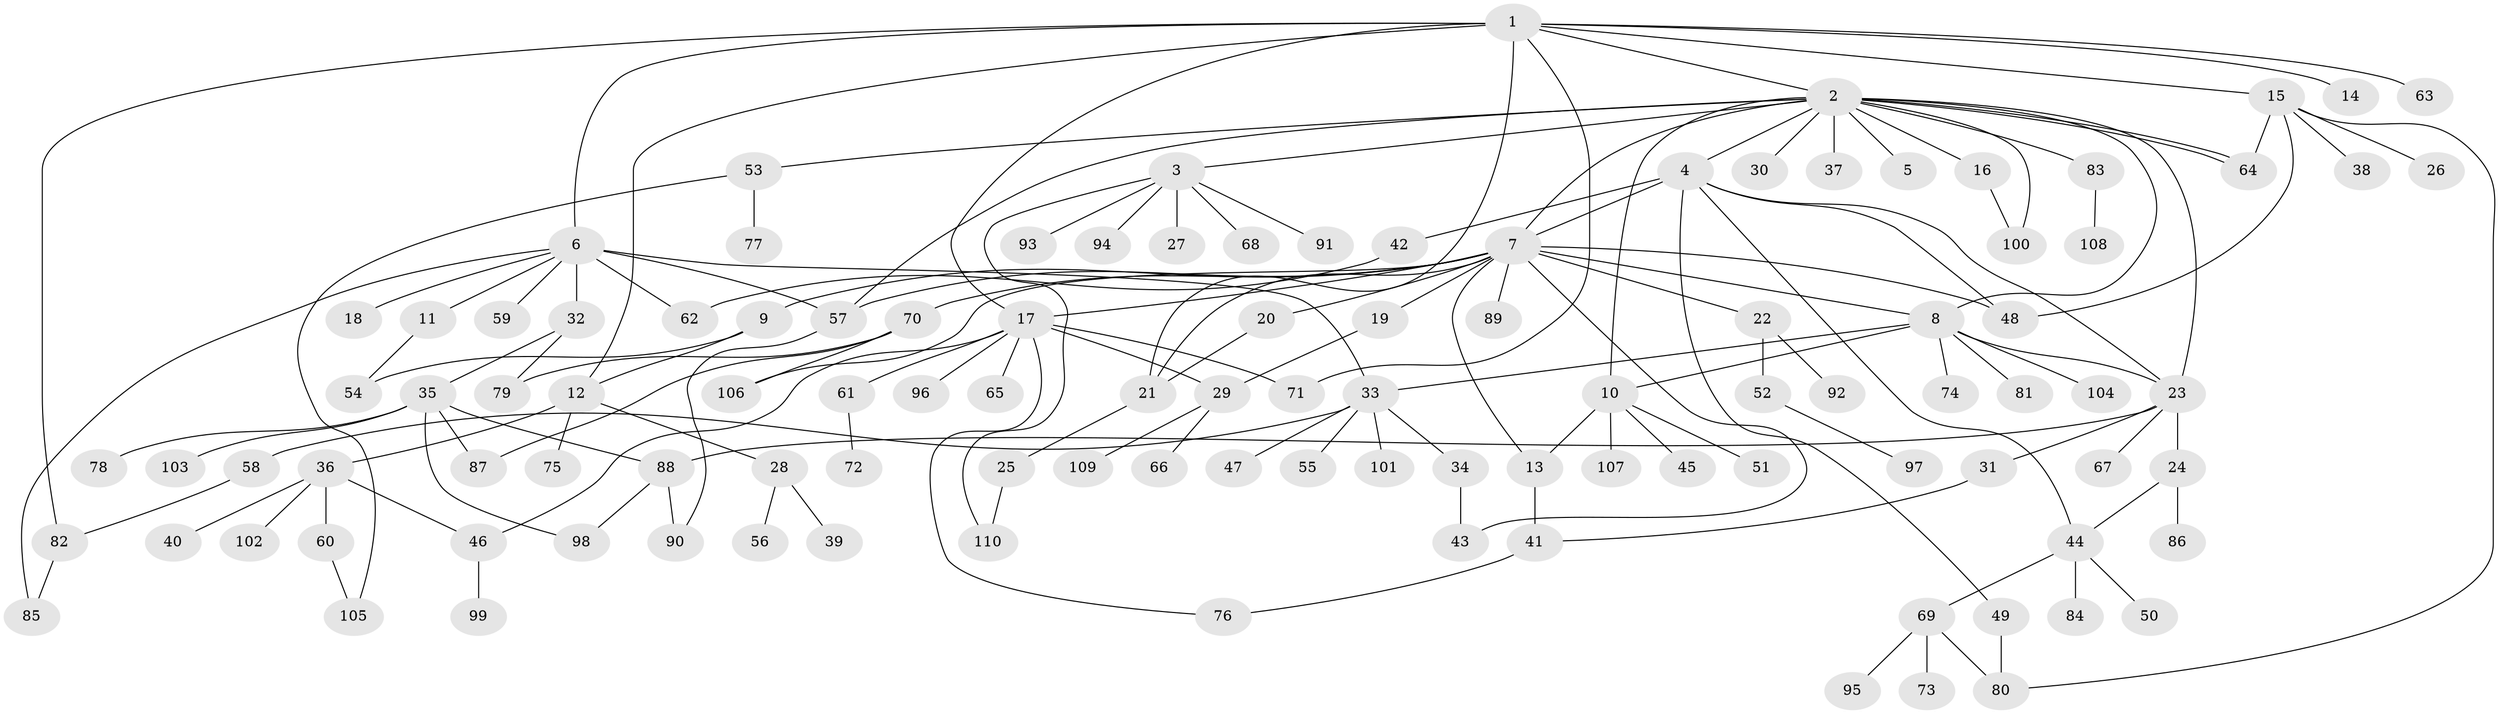 // coarse degree distribution, {1: 0.3582089552238806, 14: 0.014925373134328358, 3: 0.16417910447761194, 7: 0.029850746268656716, 4: 0.08955223880597014, 5: 0.014925373134328358, 2: 0.22388059701492538, 6: 0.04477611940298507, 8: 0.04477611940298507, 12: 0.014925373134328358}
// Generated by graph-tools (version 1.1) at 2025/36/03/04/25 23:36:49]
// undirected, 110 vertices, 148 edges
graph export_dot {
  node [color=gray90,style=filled];
  1;
  2;
  3;
  4;
  5;
  6;
  7;
  8;
  9;
  10;
  11;
  12;
  13;
  14;
  15;
  16;
  17;
  18;
  19;
  20;
  21;
  22;
  23;
  24;
  25;
  26;
  27;
  28;
  29;
  30;
  31;
  32;
  33;
  34;
  35;
  36;
  37;
  38;
  39;
  40;
  41;
  42;
  43;
  44;
  45;
  46;
  47;
  48;
  49;
  50;
  51;
  52;
  53;
  54;
  55;
  56;
  57;
  58;
  59;
  60;
  61;
  62;
  63;
  64;
  65;
  66;
  67;
  68;
  69;
  70;
  71;
  72;
  73;
  74;
  75;
  76;
  77;
  78;
  79;
  80;
  81;
  82;
  83;
  84;
  85;
  86;
  87;
  88;
  89;
  90;
  91;
  92;
  93;
  94;
  95;
  96;
  97;
  98;
  99;
  100;
  101;
  102;
  103;
  104;
  105;
  106;
  107;
  108;
  109;
  110;
  1 -- 2;
  1 -- 6;
  1 -- 12;
  1 -- 14;
  1 -- 15;
  1 -- 17;
  1 -- 21;
  1 -- 63;
  1 -- 71;
  1 -- 82;
  2 -- 3;
  2 -- 4;
  2 -- 5;
  2 -- 7;
  2 -- 8;
  2 -- 10;
  2 -- 16;
  2 -- 23;
  2 -- 30;
  2 -- 37;
  2 -- 53;
  2 -- 57;
  2 -- 64;
  2 -- 64;
  2 -- 83;
  2 -- 100;
  3 -- 27;
  3 -- 68;
  3 -- 91;
  3 -- 93;
  3 -- 94;
  3 -- 110;
  4 -- 7;
  4 -- 23;
  4 -- 42;
  4 -- 44;
  4 -- 48;
  4 -- 49;
  6 -- 11;
  6 -- 18;
  6 -- 32;
  6 -- 33;
  6 -- 57;
  6 -- 59;
  6 -- 62;
  6 -- 85;
  7 -- 8;
  7 -- 9;
  7 -- 13;
  7 -- 17;
  7 -- 19;
  7 -- 20;
  7 -- 21;
  7 -- 22;
  7 -- 43;
  7 -- 48;
  7 -- 57;
  7 -- 70;
  7 -- 89;
  7 -- 106;
  8 -- 10;
  8 -- 23;
  8 -- 33;
  8 -- 74;
  8 -- 81;
  8 -- 104;
  9 -- 12;
  9 -- 54;
  10 -- 13;
  10 -- 45;
  10 -- 51;
  10 -- 107;
  11 -- 54;
  12 -- 28;
  12 -- 36;
  12 -- 75;
  13 -- 41;
  15 -- 26;
  15 -- 38;
  15 -- 48;
  15 -- 64;
  15 -- 80;
  16 -- 100;
  17 -- 29;
  17 -- 46;
  17 -- 61;
  17 -- 65;
  17 -- 71;
  17 -- 76;
  17 -- 96;
  19 -- 29;
  20 -- 21;
  21 -- 25;
  22 -- 52;
  22 -- 92;
  23 -- 24;
  23 -- 31;
  23 -- 67;
  23 -- 88;
  24 -- 44;
  24 -- 86;
  25 -- 110;
  28 -- 39;
  28 -- 56;
  29 -- 66;
  29 -- 109;
  31 -- 41;
  32 -- 35;
  32 -- 79;
  33 -- 34;
  33 -- 47;
  33 -- 55;
  33 -- 58;
  33 -- 101;
  34 -- 43;
  35 -- 78;
  35 -- 87;
  35 -- 88;
  35 -- 98;
  35 -- 103;
  36 -- 40;
  36 -- 46;
  36 -- 60;
  36 -- 102;
  41 -- 76;
  42 -- 62;
  44 -- 50;
  44 -- 69;
  44 -- 84;
  46 -- 99;
  49 -- 80;
  52 -- 97;
  53 -- 77;
  53 -- 105;
  57 -- 90;
  58 -- 82;
  60 -- 105;
  61 -- 72;
  69 -- 73;
  69 -- 80;
  69 -- 95;
  70 -- 79;
  70 -- 87;
  70 -- 106;
  82 -- 85;
  83 -- 108;
  88 -- 90;
  88 -- 98;
}
